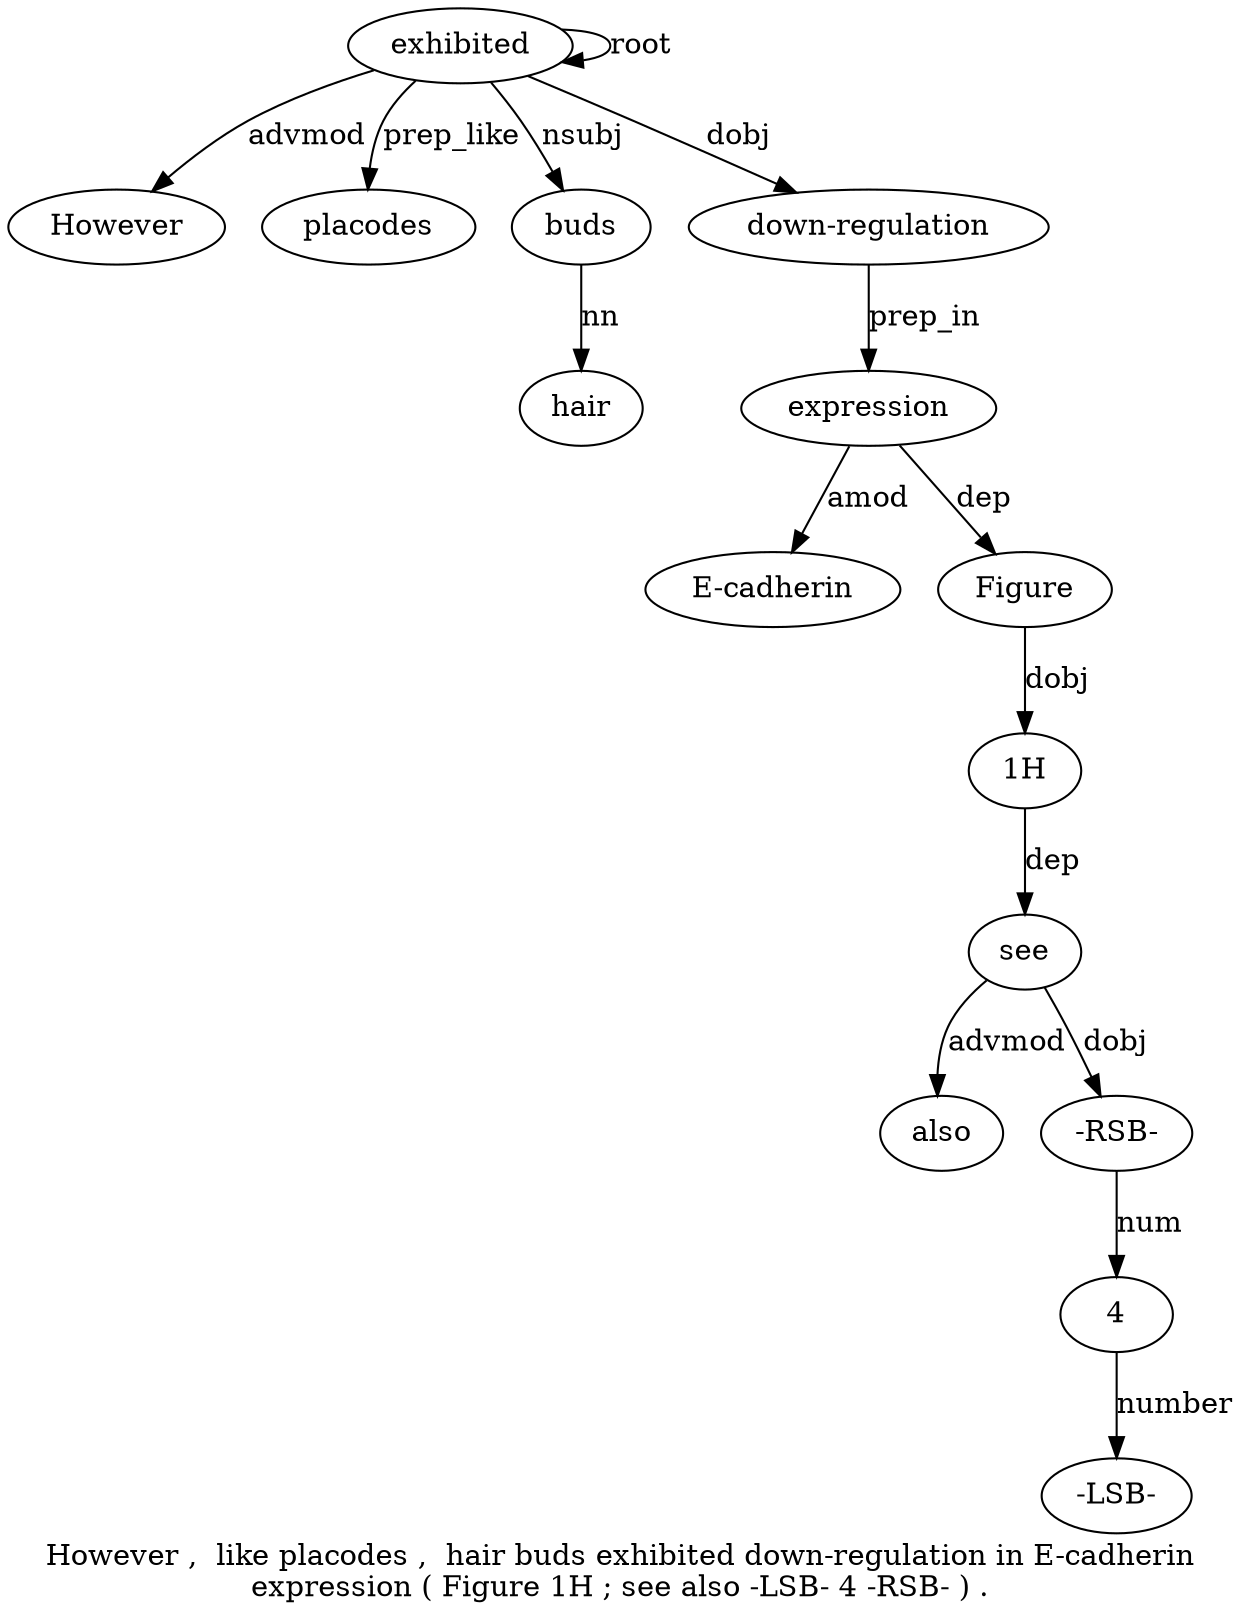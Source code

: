 digraph "However ,  like placodes ,  hair buds exhibited down-regulation in E-cadherin expression ( Figure 1H ; see also -LSB- 4 -RSB- ) ." {
label="However ,  like placodes ,  hair buds exhibited down-regulation in E-cadherin
expression ( Figure 1H ; see also -LSB- 4 -RSB- ) .";
exhibited8 [style=filled, fillcolor=white, label=exhibited];
However1 [style=filled, fillcolor=white, label=However];
exhibited8 -> However1  [label=advmod];
placodes4 [style=filled, fillcolor=white, label=placodes];
exhibited8 -> placodes4  [label=prep_like];
buds7 [style=filled, fillcolor=white, label=buds];
hair6 [style=filled, fillcolor=white, label=hair];
buds7 -> hair6  [label=nn];
exhibited8 -> buds7  [label=nsubj];
exhibited8 -> exhibited8  [label=root];
"down-regulation9" [style=filled, fillcolor=white, label="down-regulation"];
exhibited8 -> "down-regulation9"  [label=dobj];
expression12 [style=filled, fillcolor=white, label=expression];
"E-cadherin11" [style=filled, fillcolor=white, label="E-cadherin"];
expression12 -> "E-cadherin11"  [label=amod];
"down-regulation9" -> expression12  [label=prep_in];
Figure14 [style=filled, fillcolor=white, label=Figure];
expression12 -> Figure14  [label=dep];
"1H15" [style=filled, fillcolor=white, label="1H"];
Figure14 -> "1H15"  [label=dobj];
see17 [style=filled, fillcolor=white, label=see];
"1H15" -> see17  [label=dep];
also18 [style=filled, fillcolor=white, label=also];
see17 -> also18  [label=advmod];
420 [style=filled, fillcolor=white, label=4];
"-LSB-19" [style=filled, fillcolor=white, label="-LSB-"];
420 -> "-LSB-19"  [label=number];
"-RSB-21" [style=filled, fillcolor=white, label="-RSB-"];
"-RSB-21" -> 420  [label=num];
see17 -> "-RSB-21"  [label=dobj];
}
